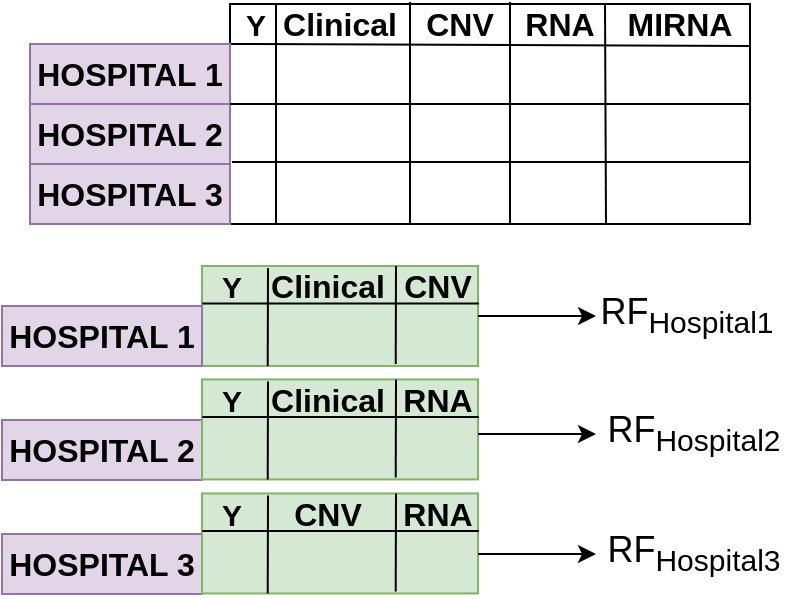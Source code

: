 <mxfile version="12.9.11" type="device"><diagram id="srIvmFoz9NXh2Hf5LhJt" name="Page-1"><mxGraphModel dx="2060" dy="1162" grid="0" gridSize="10" guides="1" tooltips="1" connect="1" arrows="1" fold="1" page="0" pageScale="1" pageWidth="827" pageHeight="1169" background="none" math="0" shadow="0"><root><mxCell id="0"/><mxCell id="1" parent="0"/><mxCell id="Ppu8Ysetd6dHf96AIFSB-100" value="" style="rounded=0;whiteSpace=wrap;html=1;fillColor=#d5e8d4;strokeColor=#82b366;" vertex="1" parent="1"><mxGeometry x="378" y="309" width="138" height="50" as="geometry"/></mxCell><mxCell id="h1NsKyLrpvIDKa2n1plL-40" value="" style="rounded=0;whiteSpace=wrap;html=1;" parent="1" vertex="1"><mxGeometry x="392" y="178" width="260" height="110" as="geometry"/></mxCell><mxCell id="h1NsKyLrpvIDKa2n1plL-41" value="" style="endArrow=none;html=1;exitX=0;exitY=1;exitDx=0;exitDy=0;" parent="1" source="h1NsKyLrpvIDKa2n1plL-43" edge="1"><mxGeometry width="50" height="50" relative="1" as="geometry"><mxPoint x="392" y="88" as="sourcePoint"/><mxPoint x="652" y="199" as="targetPoint"/></mxGeometry></mxCell><mxCell id="h1NsKyLrpvIDKa2n1plL-43" value="&lt;font style=&quot;font-size: 15px&quot;&gt;&lt;b&gt;Y&lt;/b&gt;&lt;/font&gt;" style="text;html=1;strokeColor=none;fillColor=none;align=center;verticalAlign=middle;whiteSpace=wrap;rounded=0;" parent="1" vertex="1"><mxGeometry x="390" y="178" width="30" height="20" as="geometry"/></mxCell><mxCell id="h1NsKyLrpvIDKa2n1plL-44" value="&lt;font style=&quot;font-size: 16px&quot;&gt;&lt;b&gt;Clinical&lt;/b&gt;&lt;/font&gt;" style="text;html=1;strokeColor=none;fillColor=none;align=center;verticalAlign=middle;whiteSpace=wrap;rounded=0;" parent="1" vertex="1"><mxGeometry x="422" y="178" width="50" height="20" as="geometry"/></mxCell><mxCell id="h1NsKyLrpvIDKa2n1plL-46" value="&lt;font style=&quot;font-size: 16px&quot;&gt;&lt;b&gt;CNV&lt;/b&gt;&lt;/font&gt;" style="text;html=1;strokeColor=none;fillColor=none;align=center;verticalAlign=middle;whiteSpace=wrap;rounded=0;" parent="1" vertex="1"><mxGeometry x="482" y="178" width="50" height="20" as="geometry"/></mxCell><mxCell id="h1NsKyLrpvIDKa2n1plL-47" value="&lt;font style=&quot;font-size: 16px&quot;&gt;&lt;b&gt;MIRNA&lt;/b&gt;&lt;/font&gt;" style="text;html=1;strokeColor=none;fillColor=none;align=center;verticalAlign=middle;whiteSpace=wrap;rounded=0;" parent="1" vertex="1"><mxGeometry x="592" y="178" width="50" height="20" as="geometry"/></mxCell><mxCell id="h1NsKyLrpvIDKa2n1plL-49" value="&lt;font style=&quot;font-size: 16px&quot;&gt;&lt;b&gt;RNA&lt;/b&gt;&lt;/font&gt;" style="text;html=1;strokeColor=none;fillColor=none;align=center;verticalAlign=middle;whiteSpace=wrap;rounded=0;" parent="1" vertex="1"><mxGeometry x="532" y="178" width="50" height="20" as="geometry"/></mxCell><mxCell id="h1NsKyLrpvIDKa2n1plL-50" value="" style="endArrow=none;html=1;" parent="1" edge="1"><mxGeometry width="50" height="50" relative="1" as="geometry"><mxPoint x="415" y="288" as="sourcePoint"/><mxPoint x="415" y="178" as="targetPoint"/></mxGeometry></mxCell><mxCell id="h1NsKyLrpvIDKa2n1plL-51" value="" style="endArrow=none;html=1;entryX=0.75;entryY=0;entryDx=0;entryDy=0;" parent="1" edge="1"><mxGeometry width="50" height="50" relative="1" as="geometry"><mxPoint x="482" y="288" as="sourcePoint"/><mxPoint x="482" y="177" as="targetPoint"/></mxGeometry></mxCell><mxCell id="h1NsKyLrpvIDKa2n1plL-52" value="" style="endArrow=none;html=1;entryX=0.75;entryY=0;entryDx=0;entryDy=0;" parent="1" edge="1"><mxGeometry width="50" height="50" relative="1" as="geometry"><mxPoint x="532" y="288" as="sourcePoint"/><mxPoint x="532" y="177" as="targetPoint"/></mxGeometry></mxCell><mxCell id="h1NsKyLrpvIDKa2n1plL-53" value="" style="endArrow=none;html=1;entryX=0.75;entryY=0;entryDx=0;entryDy=0;" parent="1" edge="1"><mxGeometry width="50" height="50" relative="1" as="geometry"><mxPoint x="580" y="288" as="sourcePoint"/><mxPoint x="579.5" y="178" as="targetPoint"/></mxGeometry></mxCell><mxCell id="h1NsKyLrpvIDKa2n1plL-55" value="&lt;font size=&quot;1&quot;&gt;&lt;b style=&quot;font-size: 16px&quot;&gt;HOSPITAL 1&lt;/b&gt;&lt;/font&gt;" style="text;html=1;strokeColor=#9673a6;fillColor=#e1d5e7;align=center;verticalAlign=middle;whiteSpace=wrap;rounded=0;" parent="1" vertex="1"><mxGeometry x="292" y="198" width="100" height="30" as="geometry"/></mxCell><mxCell id="h1NsKyLrpvIDKa2n1plL-57" value="&lt;font size=&quot;1&quot;&gt;&lt;b style=&quot;font-size: 16px&quot;&gt;HOSPITAL 2&lt;/b&gt;&lt;/font&gt;" style="text;html=1;strokeColor=#9673a6;fillColor=#e1d5e7;align=center;verticalAlign=middle;whiteSpace=wrap;rounded=0;" parent="1" vertex="1"><mxGeometry x="292" y="228" width="100" height="30" as="geometry"/></mxCell><mxCell id="h1NsKyLrpvIDKa2n1plL-58" value="&lt;font size=&quot;1&quot;&gt;&lt;b style=&quot;font-size: 16px&quot;&gt;HOSPITAL 3&lt;/b&gt;&lt;/font&gt;" style="text;html=1;strokeColor=#9673a6;fillColor=#e1d5e7;align=center;verticalAlign=middle;whiteSpace=wrap;rounded=0;" parent="1" vertex="1"><mxGeometry x="292" y="258" width="100" height="30" as="geometry"/></mxCell><mxCell id="h1NsKyLrpvIDKa2n1plL-59" value="" style="endArrow=none;html=1;entryX=1;entryY=0;entryDx=0;entryDy=0;" parent="1" target="h1NsKyLrpvIDKa2n1plL-57" edge="1"><mxGeometry width="50" height="50" relative="1" as="geometry"><mxPoint x="652" y="228" as="sourcePoint"/><mxPoint x="442" y="38" as="targetPoint"/></mxGeometry></mxCell><mxCell id="h1NsKyLrpvIDKa2n1plL-61" value="" style="endArrow=none;html=1;entryX=1;entryY=0;entryDx=0;entryDy=0;" parent="1" edge="1"><mxGeometry width="50" height="50" relative="1" as="geometry"><mxPoint x="652" y="257" as="sourcePoint"/><mxPoint x="393" y="257" as="targetPoint"/></mxGeometry></mxCell><mxCell id="h1NsKyLrpvIDKa2n1plL-62" value="" style="shape=image;html=1;verticalAlign=top;verticalLabelPosition=bottom;labelBackgroundColor=#ffffff;imageAspect=0;aspect=fixed;image=https://cdn0.iconfinder.com/data/icons/google-material-design-3-0/48/ic_done_48px-128.png" parent="1" vertex="1"><mxGeometry x="396" y="204" width="18" height="18" as="geometry"/></mxCell><mxCell id="h1NsKyLrpvIDKa2n1plL-63" value="" style="shape=image;html=1;verticalAlign=top;verticalLabelPosition=bottom;labelBackgroundColor=#ffffff;imageAspect=0;aspect=fixed;image=https://cdn0.iconfinder.com/data/icons/google-material-design-3-0/48/ic_done_48px-128.png" parent="1" vertex="1"><mxGeometry x="396" y="234" width="18" height="18" as="geometry"/></mxCell><mxCell id="h1NsKyLrpvIDKa2n1plL-64" value="" style="shape=image;html=1;verticalAlign=top;verticalLabelPosition=bottom;labelBackgroundColor=#ffffff;imageAspect=0;aspect=fixed;image=https://cdn0.iconfinder.com/data/icons/google-material-design-3-0/48/ic_done_48px-128.png" parent="1" vertex="1"><mxGeometry x="397" y="264" width="18" height="18" as="geometry"/></mxCell><mxCell id="h1NsKyLrpvIDKa2n1plL-65" value="" style="shape=image;html=1;verticalAlign=top;verticalLabelPosition=bottom;labelBackgroundColor=#ffffff;imageAspect=0;aspect=fixed;image=https://cdn0.iconfinder.com/data/icons/google-material-design-3-0/48/ic_done_48px-128.png" parent="1" vertex="1"><mxGeometry x="438" y="204" width="18" height="18" as="geometry"/></mxCell><mxCell id="h1NsKyLrpvIDKa2n1plL-66" value="" style="shape=image;html=1;verticalAlign=top;verticalLabelPosition=bottom;labelBackgroundColor=#ffffff;imageAspect=0;aspect=fixed;image=https://cdn0.iconfinder.com/data/icons/google-material-design-3-0/48/ic_done_48px-128.png" parent="1" vertex="1"><mxGeometry x="498" y="204" width="18" height="18" as="geometry"/></mxCell><mxCell id="h1NsKyLrpvIDKa2n1plL-67" value="" style="shape=image;html=1;verticalAlign=top;verticalLabelPosition=bottom;labelBackgroundColor=#ffffff;imageAspect=0;aspect=fixed;image=https://cdn0.iconfinder.com/data/icons/google-material-design-3-0/48/ic_done_48px-128.png" parent="1" vertex="1"><mxGeometry x="438" y="234" width="18" height="18" as="geometry"/></mxCell><mxCell id="h1NsKyLrpvIDKa2n1plL-68" value="" style="shape=image;html=1;verticalAlign=top;verticalLabelPosition=bottom;labelBackgroundColor=#ffffff;imageAspect=0;aspect=fixed;image=https://cdn0.iconfinder.com/data/icons/google-material-design-3-0/48/ic_done_48px-128.png" parent="1" vertex="1"><mxGeometry x="548" y="234" width="18" height="18" as="geometry"/></mxCell><mxCell id="h1NsKyLrpvIDKa2n1plL-69" value="" style="shape=image;html=1;verticalAlign=top;verticalLabelPosition=bottom;labelBackgroundColor=#ffffff;imageAspect=0;aspect=fixed;image=https://cdn0.iconfinder.com/data/icons/google-material-design-3-0/48/ic_done_48px-128.png" parent="1" vertex="1"><mxGeometry x="498" y="264" width="18" height="18" as="geometry"/></mxCell><mxCell id="h1NsKyLrpvIDKa2n1plL-70" value="" style="shape=image;html=1;verticalAlign=top;verticalLabelPosition=bottom;labelBackgroundColor=#ffffff;imageAspect=0;aspect=fixed;image=https://cdn0.iconfinder.com/data/icons/google-material-design-3-0/48/ic_done_48px-128.png" parent="1" vertex="1"><mxGeometry x="608" y="264" width="18" height="18" as="geometry"/></mxCell><mxCell id="h1NsKyLrpvIDKa2n1plL-71" value="" style="shape=image;html=1;verticalAlign=top;verticalLabelPosition=bottom;labelBackgroundColor=#ffffff;imageAspect=0;aspect=fixed;image=https://cdn4.iconfinder.com/data/icons/integral/128/cross-128.png" parent="1" vertex="1"><mxGeometry x="552" y="206" width="14" height="14" as="geometry"/></mxCell><mxCell id="h1NsKyLrpvIDKa2n1plL-74" value="" style="shape=image;html=1;verticalAlign=top;verticalLabelPosition=bottom;labelBackgroundColor=#ffffff;imageAspect=0;aspect=fixed;image=https://cdn4.iconfinder.com/data/icons/integral/128/cross-128.png" parent="1" vertex="1"><mxGeometry x="610" y="206" width="14" height="14" as="geometry"/></mxCell><mxCell id="h1NsKyLrpvIDKa2n1plL-75" value="" style="shape=image;html=1;verticalAlign=top;verticalLabelPosition=bottom;labelBackgroundColor=#ffffff;imageAspect=0;aspect=fixed;image=https://cdn4.iconfinder.com/data/icons/integral/128/cross-128.png" parent="1" vertex="1"><mxGeometry x="610" y="236" width="14" height="14" as="geometry"/></mxCell><mxCell id="h1NsKyLrpvIDKa2n1plL-76" value="" style="shape=image;html=1;verticalAlign=top;verticalLabelPosition=bottom;labelBackgroundColor=#ffffff;imageAspect=0;aspect=fixed;image=https://cdn4.iconfinder.com/data/icons/integral/128/cross-128.png" parent="1" vertex="1"><mxGeometry x="552" y="266" width="14" height="14" as="geometry"/></mxCell><mxCell id="h1NsKyLrpvIDKa2n1plL-77" value="" style="shape=image;html=1;verticalAlign=top;verticalLabelPosition=bottom;labelBackgroundColor=#ffffff;imageAspect=0;aspect=fixed;image=https://cdn4.iconfinder.com/data/icons/integral/128/cross-128.png" parent="1" vertex="1"><mxGeometry x="442" y="264" width="14" height="14" as="geometry"/></mxCell><mxCell id="h1NsKyLrpvIDKa2n1plL-78" value="" style="shape=image;html=1;verticalAlign=top;verticalLabelPosition=bottom;labelBackgroundColor=#ffffff;imageAspect=0;aspect=fixed;image=https://cdn4.iconfinder.com/data/icons/integral/128/cross-128.png" parent="1" vertex="1"><mxGeometry x="498" y="236" width="14" height="14" as="geometry"/></mxCell><mxCell id="Ppu8Ysetd6dHf96AIFSB-60" value="&lt;font size=&quot;1&quot;&gt;&lt;b style=&quot;font-size: 16px&quot;&gt;HOSPITAL 1&lt;/b&gt;&lt;/font&gt;" style="text;html=1;strokeColor=#9673a6;fillColor=#e1d5e7;align=center;verticalAlign=middle;whiteSpace=wrap;rounded=0;" vertex="1" parent="1"><mxGeometry x="278" y="329" width="100" height="30" as="geometry"/></mxCell><mxCell id="Ppu8Ysetd6dHf96AIFSB-61" value="&lt;font size=&quot;1&quot;&gt;&lt;b style=&quot;font-size: 16px&quot;&gt;HOSPITAL 2&lt;/b&gt;&lt;/font&gt;" style="text;html=1;strokeColor=#9673a6;fillColor=#e1d5e7;align=center;verticalAlign=middle;whiteSpace=wrap;rounded=0;" vertex="1" parent="1"><mxGeometry x="278" y="386" width="100" height="30" as="geometry"/></mxCell><mxCell id="Ppu8Ysetd6dHf96AIFSB-62" value="&lt;font size=&quot;1&quot;&gt;&lt;b style=&quot;font-size: 16px&quot;&gt;HOSPITAL 3&lt;/b&gt;&lt;/font&gt;" style="text;html=1;strokeColor=#9673a6;fillColor=#e1d5e7;align=center;verticalAlign=middle;whiteSpace=wrap;rounded=0;" vertex="1" parent="1"><mxGeometry x="278" y="443" width="100" height="30" as="geometry"/></mxCell><mxCell id="Ppu8Ysetd6dHf96AIFSB-64" value="&lt;font style=&quot;font-size: 15px&quot;&gt;&lt;b&gt;Y&lt;/b&gt;&lt;/font&gt;" style="text;html=1;strokeColor=none;fillColor=none;align=center;verticalAlign=middle;whiteSpace=wrap;rounded=0;" vertex="1" parent="1"><mxGeometry x="378" y="309" width="30" height="20" as="geometry"/></mxCell><mxCell id="Ppu8Ysetd6dHf96AIFSB-65" value="&lt;font style=&quot;font-size: 16px&quot;&gt;&lt;b&gt;Clinical&lt;/b&gt;&lt;/font&gt;" style="text;html=1;strokeColor=none;fillColor=none;align=center;verticalAlign=middle;whiteSpace=wrap;rounded=0;" vertex="1" parent="1"><mxGeometry x="416" y="309" width="50" height="20" as="geometry"/></mxCell><mxCell id="Ppu8Ysetd6dHf96AIFSB-66" value="&lt;font style=&quot;font-size: 16px&quot;&gt;&lt;b&gt;CNV&lt;/b&gt;&lt;/font&gt;" style="text;html=1;strokeColor=none;fillColor=none;align=center;verticalAlign=middle;whiteSpace=wrap;rounded=0;" vertex="1" parent="1"><mxGeometry x="471" y="309" width="50" height="20" as="geometry"/></mxCell><mxCell id="Ppu8Ysetd6dHf96AIFSB-71" value="" style="shape=image;html=1;verticalAlign=top;verticalLabelPosition=bottom;labelBackgroundColor=#ffffff;imageAspect=0;aspect=fixed;image=https://cdn0.iconfinder.com/data/icons/google-material-design-3-0/48/ic_done_48px-128.png" vertex="1" parent="1"><mxGeometry x="384" y="335" width="18" height="18" as="geometry"/></mxCell><mxCell id="Ppu8Ysetd6dHf96AIFSB-72" value="" style="shape=image;html=1;verticalAlign=top;verticalLabelPosition=bottom;labelBackgroundColor=#ffffff;imageAspect=0;aspect=fixed;image=https://cdn0.iconfinder.com/data/icons/google-material-design-3-0/48/ic_done_48px-128.png" vertex="1" parent="1"><mxGeometry x="426" y="335" width="18" height="18" as="geometry"/></mxCell><mxCell id="Ppu8Ysetd6dHf96AIFSB-73" value="" style="shape=image;html=1;verticalAlign=top;verticalLabelPosition=bottom;labelBackgroundColor=#ffffff;imageAspect=0;aspect=fixed;image=https://cdn0.iconfinder.com/data/icons/google-material-design-3-0/48/ic_done_48px-128.png" vertex="1" parent="1"><mxGeometry x="484" y="335" width="18" height="18" as="geometry"/></mxCell><mxCell id="Ppu8Ysetd6dHf96AIFSB-101" value="" style="endArrow=none;html=1;" edge="1" parent="1" target="Ppu8Ysetd6dHf96AIFSB-100"><mxGeometry width="50" height="50" relative="1" as="geometry"><mxPoint x="408" y="359" as="sourcePoint"/><mxPoint x="408" y="328" as="targetPoint"/></mxGeometry></mxCell><mxCell id="Ppu8Ysetd6dHf96AIFSB-102" value="" style="endArrow=none;html=1;" edge="1" parent="1"><mxGeometry width="50" height="50" relative="1" as="geometry"><mxPoint x="410.86" y="359.0" as="sourcePoint"/><mxPoint x="411" y="310" as="targetPoint"/></mxGeometry></mxCell><mxCell id="Ppu8Ysetd6dHf96AIFSB-103" value="" style="endArrow=none;html=1;" edge="1" parent="1"><mxGeometry width="50" height="50" relative="1" as="geometry"><mxPoint x="474.86" y="358.0" as="sourcePoint"/><mxPoint x="475" y="309" as="targetPoint"/></mxGeometry></mxCell><mxCell id="Ppu8Ysetd6dHf96AIFSB-104" value="" style="endArrow=none;html=1;entryX=0.001;entryY=0.376;entryDx=0;entryDy=0;entryPerimeter=0;exitX=0.909;exitY=0.939;exitDx=0;exitDy=0;exitPerimeter=0;" edge="1" parent="1" source="Ppu8Ysetd6dHf96AIFSB-66" target="Ppu8Ysetd6dHf96AIFSB-100"><mxGeometry width="50" height="50" relative="1" as="geometry"><mxPoint x="453" y="439" as="sourcePoint"/><mxPoint x="503" y="389" as="targetPoint"/></mxGeometry></mxCell><mxCell id="Ppu8Ysetd6dHf96AIFSB-105" value="" style="rounded=0;whiteSpace=wrap;html=1;fillColor=#d5e8d4;strokeColor=#82b366;" vertex="1" parent="1"><mxGeometry x="378" y="365.72" width="138" height="50" as="geometry"/></mxCell><mxCell id="Ppu8Ysetd6dHf96AIFSB-106" value="&lt;font style=&quot;font-size: 15px&quot;&gt;&lt;b&gt;Y&lt;/b&gt;&lt;/font&gt;" style="text;html=1;strokeColor=none;fillColor=none;align=center;verticalAlign=middle;whiteSpace=wrap;rounded=0;" vertex="1" parent="1"><mxGeometry x="378" y="365.72" width="30" height="20" as="geometry"/></mxCell><mxCell id="Ppu8Ysetd6dHf96AIFSB-107" value="&lt;font style=&quot;font-size: 16px&quot;&gt;&lt;b&gt;Clinical&lt;/b&gt;&lt;/font&gt;" style="text;html=1;strokeColor=none;fillColor=none;align=center;verticalAlign=middle;whiteSpace=wrap;rounded=0;" vertex="1" parent="1"><mxGeometry x="416" y="365.72" width="50" height="20" as="geometry"/></mxCell><mxCell id="Ppu8Ysetd6dHf96AIFSB-108" value="&lt;font style=&quot;font-size: 16px&quot;&gt;&lt;b&gt;RNA&lt;/b&gt;&lt;/font&gt;" style="text;html=1;strokeColor=none;fillColor=none;align=center;verticalAlign=middle;whiteSpace=wrap;rounded=0;" vertex="1" parent="1"><mxGeometry x="471" y="365.72" width="50" height="20" as="geometry"/></mxCell><mxCell id="Ppu8Ysetd6dHf96AIFSB-109" value="" style="shape=image;html=1;verticalAlign=top;verticalLabelPosition=bottom;labelBackgroundColor=#ffffff;imageAspect=0;aspect=fixed;image=https://cdn0.iconfinder.com/data/icons/google-material-design-3-0/48/ic_done_48px-128.png" vertex="1" parent="1"><mxGeometry x="384" y="391.72" width="18" height="18" as="geometry"/></mxCell><mxCell id="Ppu8Ysetd6dHf96AIFSB-110" value="" style="shape=image;html=1;verticalAlign=top;verticalLabelPosition=bottom;labelBackgroundColor=#ffffff;imageAspect=0;aspect=fixed;image=https://cdn0.iconfinder.com/data/icons/google-material-design-3-0/48/ic_done_48px-128.png" vertex="1" parent="1"><mxGeometry x="426" y="391.72" width="18" height="18" as="geometry"/></mxCell><mxCell id="Ppu8Ysetd6dHf96AIFSB-111" value="" style="shape=image;html=1;verticalAlign=top;verticalLabelPosition=bottom;labelBackgroundColor=#ffffff;imageAspect=0;aspect=fixed;image=https://cdn0.iconfinder.com/data/icons/google-material-design-3-0/48/ic_done_48px-128.png" vertex="1" parent="1"><mxGeometry x="484" y="391.72" width="18" height="18" as="geometry"/></mxCell><mxCell id="Ppu8Ysetd6dHf96AIFSB-112" value="" style="endArrow=none;html=1;" edge="1" parent="1" target="Ppu8Ysetd6dHf96AIFSB-105"><mxGeometry width="50" height="50" relative="1" as="geometry"><mxPoint x="408" y="415.72" as="sourcePoint"/><mxPoint x="408" y="384.72" as="targetPoint"/></mxGeometry></mxCell><mxCell id="Ppu8Ysetd6dHf96AIFSB-113" value="" style="endArrow=none;html=1;" edge="1" parent="1"><mxGeometry width="50" height="50" relative="1" as="geometry"><mxPoint x="410.86" y="415.72" as="sourcePoint"/><mxPoint x="411" y="366.72" as="targetPoint"/></mxGeometry></mxCell><mxCell id="Ppu8Ysetd6dHf96AIFSB-114" value="" style="endArrow=none;html=1;" edge="1" parent="1"><mxGeometry width="50" height="50" relative="1" as="geometry"><mxPoint x="474.86" y="414.72" as="sourcePoint"/><mxPoint x="475" y="365.72" as="targetPoint"/></mxGeometry></mxCell><mxCell id="Ppu8Ysetd6dHf96AIFSB-115" value="" style="endArrow=none;html=1;entryX=0.001;entryY=0.376;entryDx=0;entryDy=0;entryPerimeter=0;exitX=0.909;exitY=0.939;exitDx=0;exitDy=0;exitPerimeter=0;" edge="1" parent="1" source="Ppu8Ysetd6dHf96AIFSB-108" target="Ppu8Ysetd6dHf96AIFSB-105"><mxGeometry width="50" height="50" relative="1" as="geometry"><mxPoint x="453" y="495.72" as="sourcePoint"/><mxPoint x="503" y="445.72" as="targetPoint"/></mxGeometry></mxCell><mxCell id="Ppu8Ysetd6dHf96AIFSB-116" value="" style="rounded=0;whiteSpace=wrap;html=1;fillColor=#d5e8d4;strokeColor=#82b366;" vertex="1" parent="1"><mxGeometry x="378" y="422.72" width="138" height="50" as="geometry"/></mxCell><mxCell id="Ppu8Ysetd6dHf96AIFSB-117" value="&lt;font style=&quot;font-size: 15px&quot;&gt;&lt;b&gt;Y&lt;/b&gt;&lt;/font&gt;" style="text;html=1;strokeColor=none;fillColor=none;align=center;verticalAlign=middle;whiteSpace=wrap;rounded=0;" vertex="1" parent="1"><mxGeometry x="378" y="422.72" width="30" height="20" as="geometry"/></mxCell><mxCell id="Ppu8Ysetd6dHf96AIFSB-118" value="&lt;font style=&quot;font-size: 16px&quot;&gt;&lt;b&gt;CNV&lt;/b&gt;&lt;/font&gt;" style="text;html=1;strokeColor=none;fillColor=none;align=center;verticalAlign=middle;whiteSpace=wrap;rounded=0;" vertex="1" parent="1"><mxGeometry x="416" y="422.72" width="50" height="20" as="geometry"/></mxCell><mxCell id="Ppu8Ysetd6dHf96AIFSB-119" value="&lt;font style=&quot;font-size: 16px&quot;&gt;&lt;b&gt;RNA&lt;/b&gt;&lt;/font&gt;" style="text;html=1;strokeColor=none;fillColor=none;align=center;verticalAlign=middle;whiteSpace=wrap;rounded=0;" vertex="1" parent="1"><mxGeometry x="471" y="422.72" width="50" height="20" as="geometry"/></mxCell><mxCell id="Ppu8Ysetd6dHf96AIFSB-120" value="" style="shape=image;html=1;verticalAlign=top;verticalLabelPosition=bottom;labelBackgroundColor=#ffffff;imageAspect=0;aspect=fixed;image=https://cdn0.iconfinder.com/data/icons/google-material-design-3-0/48/ic_done_48px-128.png" vertex="1" parent="1"><mxGeometry x="384" y="448.72" width="18" height="18" as="geometry"/></mxCell><mxCell id="Ppu8Ysetd6dHf96AIFSB-121" value="" style="shape=image;html=1;verticalAlign=top;verticalLabelPosition=bottom;labelBackgroundColor=#ffffff;imageAspect=0;aspect=fixed;image=https://cdn0.iconfinder.com/data/icons/google-material-design-3-0/48/ic_done_48px-128.png" vertex="1" parent="1"><mxGeometry x="426" y="448.72" width="18" height="18" as="geometry"/></mxCell><mxCell id="Ppu8Ysetd6dHf96AIFSB-122" value="" style="shape=image;html=1;verticalAlign=top;verticalLabelPosition=bottom;labelBackgroundColor=#ffffff;imageAspect=0;aspect=fixed;image=https://cdn0.iconfinder.com/data/icons/google-material-design-3-0/48/ic_done_48px-128.png" vertex="1" parent="1"><mxGeometry x="484" y="448.72" width="18" height="18" as="geometry"/></mxCell><mxCell id="Ppu8Ysetd6dHf96AIFSB-123" value="" style="endArrow=none;html=1;" edge="1" parent="1" target="Ppu8Ysetd6dHf96AIFSB-116"><mxGeometry width="50" height="50" relative="1" as="geometry"><mxPoint x="408" y="472.72" as="sourcePoint"/><mxPoint x="408" y="441.72" as="targetPoint"/></mxGeometry></mxCell><mxCell id="Ppu8Ysetd6dHf96AIFSB-124" value="" style="endArrow=none;html=1;" edge="1" parent="1"><mxGeometry width="50" height="50" relative="1" as="geometry"><mxPoint x="410.86" y="472.72" as="sourcePoint"/><mxPoint x="411" y="423.72" as="targetPoint"/></mxGeometry></mxCell><mxCell id="Ppu8Ysetd6dHf96AIFSB-125" value="" style="endArrow=none;html=1;" edge="1" parent="1"><mxGeometry width="50" height="50" relative="1" as="geometry"><mxPoint x="474.86" y="471.72" as="sourcePoint"/><mxPoint x="475" y="422.72" as="targetPoint"/></mxGeometry></mxCell><mxCell id="Ppu8Ysetd6dHf96AIFSB-126" value="" style="endArrow=none;html=1;entryX=0.001;entryY=0.376;entryDx=0;entryDy=0;entryPerimeter=0;exitX=0.909;exitY=0.939;exitDx=0;exitDy=0;exitPerimeter=0;" edge="1" parent="1" source="Ppu8Ysetd6dHf96AIFSB-119" target="Ppu8Ysetd6dHf96AIFSB-116"><mxGeometry width="50" height="50" relative="1" as="geometry"><mxPoint x="453" y="552.72" as="sourcePoint"/><mxPoint x="503" y="502.72" as="targetPoint"/></mxGeometry></mxCell><mxCell id="Ppu8Ysetd6dHf96AIFSB-127" value="" style="endArrow=classic;html=1;exitX=1;exitY=0.5;exitDx=0;exitDy=0;" edge="1" parent="1" source="Ppu8Ysetd6dHf96AIFSB-100" target="Ppu8Ysetd6dHf96AIFSB-128"><mxGeometry width="50" height="50" relative="1" as="geometry"><mxPoint x="562" y="374" as="sourcePoint"/><mxPoint x="586" y="334" as="targetPoint"/></mxGeometry></mxCell><mxCell id="Ppu8Ysetd6dHf96AIFSB-128" value="&lt;font style=&quot;font-size: 18px&quot;&gt;RF&lt;sub&gt;Hospital1&lt;/sub&gt;&lt;/font&gt;" style="text;html=1;strokeColor=none;fillColor=none;align=center;verticalAlign=middle;whiteSpace=wrap;rounded=0;" vertex="1" parent="1"><mxGeometry x="575" y="324" width="91" height="20" as="geometry"/></mxCell><mxCell id="Ppu8Ysetd6dHf96AIFSB-130" value="" style="endArrow=classic;html=1;exitX=1;exitY=0.5;exitDx=0;exitDy=0;" edge="1" parent="1" target="Ppu8Ysetd6dHf96AIFSB-131"><mxGeometry width="50" height="50" relative="1" as="geometry"><mxPoint x="516" y="393" as="sourcePoint"/><mxPoint x="586" y="393" as="targetPoint"/></mxGeometry></mxCell><mxCell id="Ppu8Ysetd6dHf96AIFSB-131" value="&lt;font style=&quot;font-size: 18px&quot;&gt;RF&lt;sub&gt;Hospital2&lt;/sub&gt;&lt;/font&gt;" style="text;html=1;strokeColor=none;fillColor=none;align=center;verticalAlign=middle;whiteSpace=wrap;rounded=0;" vertex="1" parent="1"><mxGeometry x="575" y="383" width="98" height="20" as="geometry"/></mxCell><mxCell id="Ppu8Ysetd6dHf96AIFSB-132" value="" style="endArrow=classic;html=1;exitX=1;exitY=0.5;exitDx=0;exitDy=0;" edge="1" parent="1"><mxGeometry width="50" height="50" relative="1" as="geometry"><mxPoint x="516" y="453" as="sourcePoint"/><mxPoint x="575" y="453" as="targetPoint"/></mxGeometry></mxCell><mxCell id="Ppu8Ysetd6dHf96AIFSB-134" value="&lt;font style=&quot;font-size: 18px&quot;&gt;RF&lt;sub&gt;Hospital3&lt;/sub&gt;&lt;/font&gt;" style="text;html=1;strokeColor=none;fillColor=none;align=center;verticalAlign=middle;whiteSpace=wrap;rounded=0;" vertex="1" parent="1"><mxGeometry x="575" y="442.72" width="98" height="20" as="geometry"/></mxCell></root></mxGraphModel></diagram></mxfile>